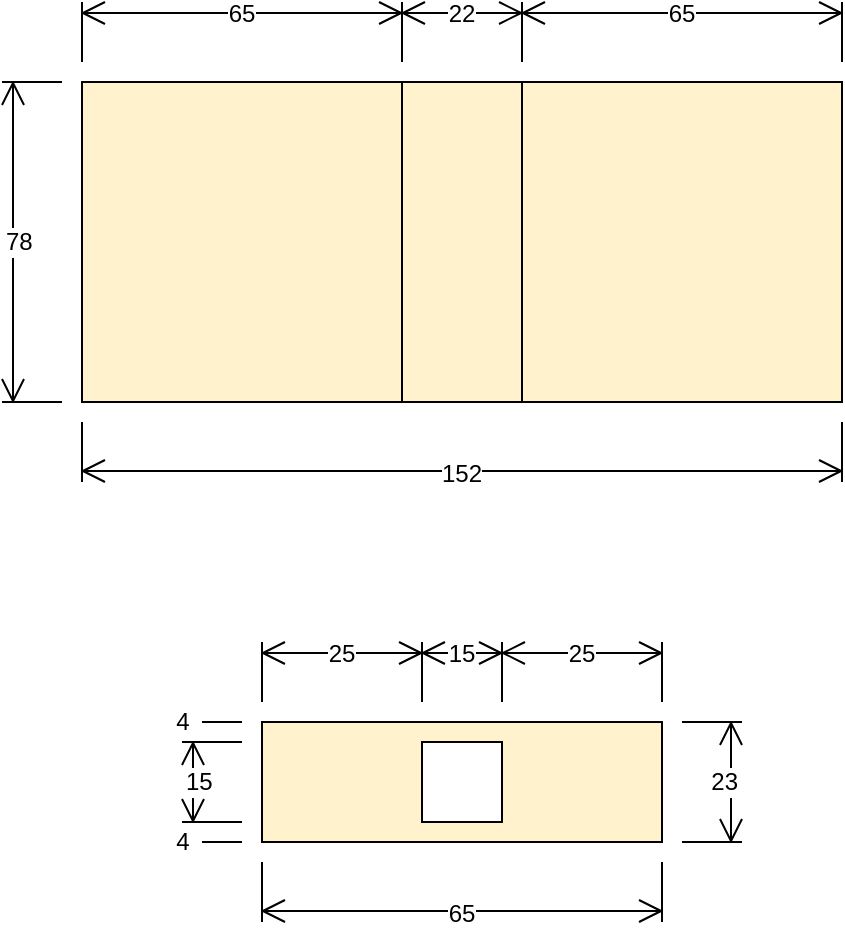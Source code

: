 <mxfile version="14.1.9" type="device"><diagram id="fPQ-hOi7nBWEWc-ODcZ8" name="Page-1"><mxGraphModel dx="1422" dy="772" grid="1" gridSize="10" guides="1" tooltips="1" connect="1" arrows="1" fold="1" page="1" pageScale="1" pageWidth="827" pageHeight="1169" math="0" shadow="0"><root><mxCell id="0"/><mxCell id="1" parent="0"/><mxCell id="yYoLsSDqP7RDXa8V2jL9-1" value="" style="rounded=0;whiteSpace=wrap;html=1;fillColor=#fff2cc;" vertex="1" parent="1"><mxGeometry x="240" y="120" width="160" height="160" as="geometry"/></mxCell><mxCell id="yYoLsSDqP7RDXa8V2jL9-2" value="65" style="shape=dimension;whiteSpace=wrap;html=1;align=center;points=[];verticalAlign=bottom;spacingBottom=-5;labelBackgroundColor=#ffffff" vertex="1" parent="1"><mxGeometry x="330" y="510" width="200" height="30" as="geometry"/></mxCell><mxCell id="yYoLsSDqP7RDXa8V2jL9-3" value="" style="rounded=0;whiteSpace=wrap;html=1;fillColor=#fff2cc;" vertex="1" parent="1"><mxGeometry x="460" y="120" width="160" height="160" as="geometry"/></mxCell><mxCell id="yYoLsSDqP7RDXa8V2jL9-4" value="" style="rounded=0;whiteSpace=wrap;html=1;fillColor=#fff2cc;" vertex="1" parent="1"><mxGeometry x="400" y="120" width="60" height="160" as="geometry"/></mxCell><mxCell id="yYoLsSDqP7RDXa8V2jL9-5" value="65" style="shape=dimension;direction=west;whiteSpace=wrap;html=1;align=center;points=[];verticalAlign=top;spacingTop=-8;labelBackgroundColor=#ffffff" vertex="1" parent="1"><mxGeometry x="240" y="80" width="160" height="30" as="geometry"/></mxCell><mxCell id="yYoLsSDqP7RDXa8V2jL9-6" value="65" style="shape=dimension;direction=west;whiteSpace=wrap;html=1;align=center;points=[];verticalAlign=top;spacingTop=-8;labelBackgroundColor=#ffffff" vertex="1" parent="1"><mxGeometry x="460" y="80" width="160" height="30" as="geometry"/></mxCell><mxCell id="yYoLsSDqP7RDXa8V2jL9-7" value="22" style="shape=dimension;direction=west;whiteSpace=wrap;html=1;align=center;points=[];verticalAlign=top;spacingTop=-8;labelBackgroundColor=#ffffff" vertex="1" parent="1"><mxGeometry x="400" y="80" width="60" height="30" as="geometry"/></mxCell><mxCell id="yYoLsSDqP7RDXa8V2jL9-8" value="78" style="shape=dimension;direction=south;whiteSpace=wrap;html=1;align=left;points=[];verticalAlign=middle;labelBackgroundColor=#ffffff" vertex="1" parent="1"><mxGeometry x="200" y="120" width="30" height="160" as="geometry"/></mxCell><mxCell id="yYoLsSDqP7RDXa8V2jL9-9" value="" style="rounded=0;whiteSpace=wrap;html=1;rotation=90;fillColor=#fff2cc;" vertex="1" parent="1"><mxGeometry x="400" y="370" width="60" height="200" as="geometry"/></mxCell><mxCell id="yYoLsSDqP7RDXa8V2jL9-10" value="152" style="shape=dimension;whiteSpace=wrap;html=1;align=center;points=[];verticalAlign=bottom;spacingBottom=-5;labelBackgroundColor=#ffffff" vertex="1" parent="1"><mxGeometry x="240" y="290" width="380" height="30" as="geometry"/></mxCell><mxCell id="yYoLsSDqP7RDXa8V2jL9-12" value="25" style="shape=dimension;direction=west;whiteSpace=wrap;html=1;align=center;points=[];verticalAlign=top;spacingTop=-8;labelBackgroundColor=#ffffff" vertex="1" parent="1"><mxGeometry x="330" y="400" width="80" height="30" as="geometry"/></mxCell><mxCell id="yYoLsSDqP7RDXa8V2jL9-13" value="25" style="shape=dimension;direction=west;whiteSpace=wrap;html=1;align=center;points=[];verticalAlign=top;spacingTop=-8;labelBackgroundColor=#ffffff" vertex="1" parent="1"><mxGeometry x="450" y="400" width="80" height="30" as="geometry"/></mxCell><mxCell id="yYoLsSDqP7RDXa8V2jL9-14" value="15" style="shape=dimension;direction=west;whiteSpace=wrap;html=1;align=center;points=[];verticalAlign=top;spacingTop=-8;labelBackgroundColor=#ffffff" vertex="1" parent="1"><mxGeometry x="410" y="400" width="40" height="30" as="geometry"/></mxCell><mxCell id="yYoLsSDqP7RDXa8V2jL9-15" value="" style="rounded=0;whiteSpace=wrap;html=1;rotation=90;" vertex="1" parent="1"><mxGeometry x="410" y="450" width="40" height="40" as="geometry"/></mxCell><mxCell id="yYoLsSDqP7RDXa8V2jL9-16" value="15" style="shape=dimension;direction=south;whiteSpace=wrap;html=1;align=left;points=[];verticalAlign=middle;labelBackgroundColor=#ffffff" vertex="1" parent="1"><mxGeometry x="290" y="450" width="30" height="40" as="geometry"/></mxCell><mxCell id="yYoLsSDqP7RDXa8V2jL9-17" value="23" style="shape=dimension;direction=north;whiteSpace=wrap;html=1;align=right;points=[];verticalAlign=middle;labelBackgroundColor=#ffffff" vertex="1" parent="1"><mxGeometry x="540" y="440" width="30" height="60" as="geometry"/></mxCell><mxCell id="yYoLsSDqP7RDXa8V2jL9-19" value="4" style="text;html=1;align=center;verticalAlign=middle;resizable=0;points=[];autosize=1;" vertex="1" parent="1"><mxGeometry x="280" y="430" width="20" height="20" as="geometry"/></mxCell><mxCell id="yYoLsSDqP7RDXa8V2jL9-20" value="4" style="text;html=1;align=center;verticalAlign=middle;resizable=0;points=[];autosize=1;" vertex="1" parent="1"><mxGeometry x="280" y="490" width="20" height="20" as="geometry"/></mxCell><mxCell id="yYoLsSDqP7RDXa8V2jL9-21" value="" style="endArrow=none;html=1;" edge="1" parent="1" target="yYoLsSDqP7RDXa8V2jL9-19"><mxGeometry width="50" height="50" relative="1" as="geometry"><mxPoint x="320" y="440" as="sourcePoint"/><mxPoint x="440" y="370" as="targetPoint"/></mxGeometry></mxCell><mxCell id="yYoLsSDqP7RDXa8V2jL9-22" value="" style="endArrow=none;html=1;" edge="1" parent="1" target="yYoLsSDqP7RDXa8V2jL9-20"><mxGeometry width="50" height="50" relative="1" as="geometry"><mxPoint x="320" y="500" as="sourcePoint"/><mxPoint x="310" y="450" as="targetPoint"/></mxGeometry></mxCell></root></mxGraphModel></diagram></mxfile>